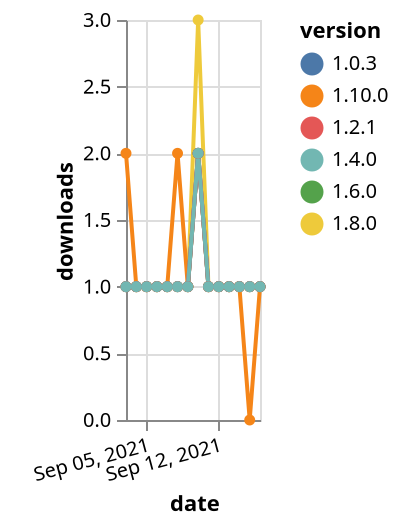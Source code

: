 {"$schema": "https://vega.github.io/schema/vega-lite/v5.json", "description": "A simple bar chart with embedded data.", "data": {"values": [{"date": "2021-09-03", "total": 173, "delta": 1, "version": "1.6.0"}, {"date": "2021-09-04", "total": 174, "delta": 1, "version": "1.6.0"}, {"date": "2021-09-05", "total": 175, "delta": 1, "version": "1.6.0"}, {"date": "2021-09-06", "total": 176, "delta": 1, "version": "1.6.0"}, {"date": "2021-09-07", "total": 177, "delta": 1, "version": "1.6.0"}, {"date": "2021-09-08", "total": 178, "delta": 1, "version": "1.6.0"}, {"date": "2021-09-09", "total": 179, "delta": 1, "version": "1.6.0"}, {"date": "2021-09-10", "total": 181, "delta": 2, "version": "1.6.0"}, {"date": "2021-09-11", "total": 182, "delta": 1, "version": "1.6.0"}, {"date": "2021-09-12", "total": 183, "delta": 1, "version": "1.6.0"}, {"date": "2021-09-13", "total": 184, "delta": 1, "version": "1.6.0"}, {"date": "2021-09-14", "total": 185, "delta": 1, "version": "1.6.0"}, {"date": "2021-09-15", "total": 186, "delta": 1, "version": "1.6.0"}, {"date": "2021-09-16", "total": 187, "delta": 1, "version": "1.6.0"}, {"date": "2021-09-03", "total": 196, "delta": 1, "version": "1.8.0"}, {"date": "2021-09-04", "total": 197, "delta": 1, "version": "1.8.0"}, {"date": "2021-09-05", "total": 198, "delta": 1, "version": "1.8.0"}, {"date": "2021-09-06", "total": 199, "delta": 1, "version": "1.8.0"}, {"date": "2021-09-07", "total": 200, "delta": 1, "version": "1.8.0"}, {"date": "2021-09-08", "total": 201, "delta": 1, "version": "1.8.0"}, {"date": "2021-09-09", "total": 202, "delta": 1, "version": "1.8.0"}, {"date": "2021-09-10", "total": 205, "delta": 3, "version": "1.8.0"}, {"date": "2021-09-11", "total": 206, "delta": 1, "version": "1.8.0"}, {"date": "2021-09-12", "total": 207, "delta": 1, "version": "1.8.0"}, {"date": "2021-09-13", "total": 208, "delta": 1, "version": "1.8.0"}, {"date": "2021-09-14", "total": 209, "delta": 1, "version": "1.8.0"}, {"date": "2021-09-15", "total": 210, "delta": 1, "version": "1.8.0"}, {"date": "2021-09-16", "total": 211, "delta": 1, "version": "1.8.0"}, {"date": "2021-09-03", "total": 124, "delta": 2, "version": "1.10.0"}, {"date": "2021-09-04", "total": 125, "delta": 1, "version": "1.10.0"}, {"date": "2021-09-05", "total": 126, "delta": 1, "version": "1.10.0"}, {"date": "2021-09-06", "total": 127, "delta": 1, "version": "1.10.0"}, {"date": "2021-09-07", "total": 128, "delta": 1, "version": "1.10.0"}, {"date": "2021-09-08", "total": 130, "delta": 2, "version": "1.10.0"}, {"date": "2021-09-09", "total": 131, "delta": 1, "version": "1.10.0"}, {"date": "2021-09-10", "total": 133, "delta": 2, "version": "1.10.0"}, {"date": "2021-09-11", "total": 134, "delta": 1, "version": "1.10.0"}, {"date": "2021-09-12", "total": 135, "delta": 1, "version": "1.10.0"}, {"date": "2021-09-13", "total": 136, "delta": 1, "version": "1.10.0"}, {"date": "2021-09-14", "total": 137, "delta": 1, "version": "1.10.0"}, {"date": "2021-09-15", "total": 137, "delta": 0, "version": "1.10.0"}, {"date": "2021-09-16", "total": 138, "delta": 1, "version": "1.10.0"}, {"date": "2021-09-03", "total": 255, "delta": 1, "version": "1.0.3"}, {"date": "2021-09-04", "total": 256, "delta": 1, "version": "1.0.3"}, {"date": "2021-09-05", "total": 257, "delta": 1, "version": "1.0.3"}, {"date": "2021-09-06", "total": 258, "delta": 1, "version": "1.0.3"}, {"date": "2021-09-07", "total": 259, "delta": 1, "version": "1.0.3"}, {"date": "2021-09-08", "total": 260, "delta": 1, "version": "1.0.3"}, {"date": "2021-09-09", "total": 261, "delta": 1, "version": "1.0.3"}, {"date": "2021-09-10", "total": 263, "delta": 2, "version": "1.0.3"}, {"date": "2021-09-11", "total": 264, "delta": 1, "version": "1.0.3"}, {"date": "2021-09-12", "total": 265, "delta": 1, "version": "1.0.3"}, {"date": "2021-09-13", "total": 266, "delta": 1, "version": "1.0.3"}, {"date": "2021-09-14", "total": 267, "delta": 1, "version": "1.0.3"}, {"date": "2021-09-15", "total": 268, "delta": 1, "version": "1.0.3"}, {"date": "2021-09-16", "total": 269, "delta": 1, "version": "1.0.3"}, {"date": "2021-09-03", "total": 209, "delta": 1, "version": "1.2.1"}, {"date": "2021-09-04", "total": 210, "delta": 1, "version": "1.2.1"}, {"date": "2021-09-05", "total": 211, "delta": 1, "version": "1.2.1"}, {"date": "2021-09-06", "total": 212, "delta": 1, "version": "1.2.1"}, {"date": "2021-09-07", "total": 213, "delta": 1, "version": "1.2.1"}, {"date": "2021-09-08", "total": 214, "delta": 1, "version": "1.2.1"}, {"date": "2021-09-09", "total": 215, "delta": 1, "version": "1.2.1"}, {"date": "2021-09-10", "total": 217, "delta": 2, "version": "1.2.1"}, {"date": "2021-09-11", "total": 218, "delta": 1, "version": "1.2.1"}, {"date": "2021-09-12", "total": 219, "delta": 1, "version": "1.2.1"}, {"date": "2021-09-13", "total": 220, "delta": 1, "version": "1.2.1"}, {"date": "2021-09-14", "total": 221, "delta": 1, "version": "1.2.1"}, {"date": "2021-09-15", "total": 222, "delta": 1, "version": "1.2.1"}, {"date": "2021-09-16", "total": 223, "delta": 1, "version": "1.2.1"}, {"date": "2021-09-03", "total": 206, "delta": 1, "version": "1.4.0"}, {"date": "2021-09-04", "total": 207, "delta": 1, "version": "1.4.0"}, {"date": "2021-09-05", "total": 208, "delta": 1, "version": "1.4.0"}, {"date": "2021-09-06", "total": 209, "delta": 1, "version": "1.4.0"}, {"date": "2021-09-07", "total": 210, "delta": 1, "version": "1.4.0"}, {"date": "2021-09-08", "total": 211, "delta": 1, "version": "1.4.0"}, {"date": "2021-09-09", "total": 212, "delta": 1, "version": "1.4.0"}, {"date": "2021-09-10", "total": 214, "delta": 2, "version": "1.4.0"}, {"date": "2021-09-11", "total": 215, "delta": 1, "version": "1.4.0"}, {"date": "2021-09-12", "total": 216, "delta": 1, "version": "1.4.0"}, {"date": "2021-09-13", "total": 217, "delta": 1, "version": "1.4.0"}, {"date": "2021-09-14", "total": 218, "delta": 1, "version": "1.4.0"}, {"date": "2021-09-15", "total": 219, "delta": 1, "version": "1.4.0"}, {"date": "2021-09-16", "total": 220, "delta": 1, "version": "1.4.0"}]}, "width": "container", "mark": {"type": "line", "point": {"filled": true}}, "encoding": {"x": {"field": "date", "type": "temporal", "timeUnit": "yearmonthdate", "title": "date", "axis": {"labelAngle": -15}}, "y": {"field": "delta", "type": "quantitative", "title": "downloads"}, "color": {"field": "version", "type": "nominal"}, "tooltip": {"field": "delta"}}}